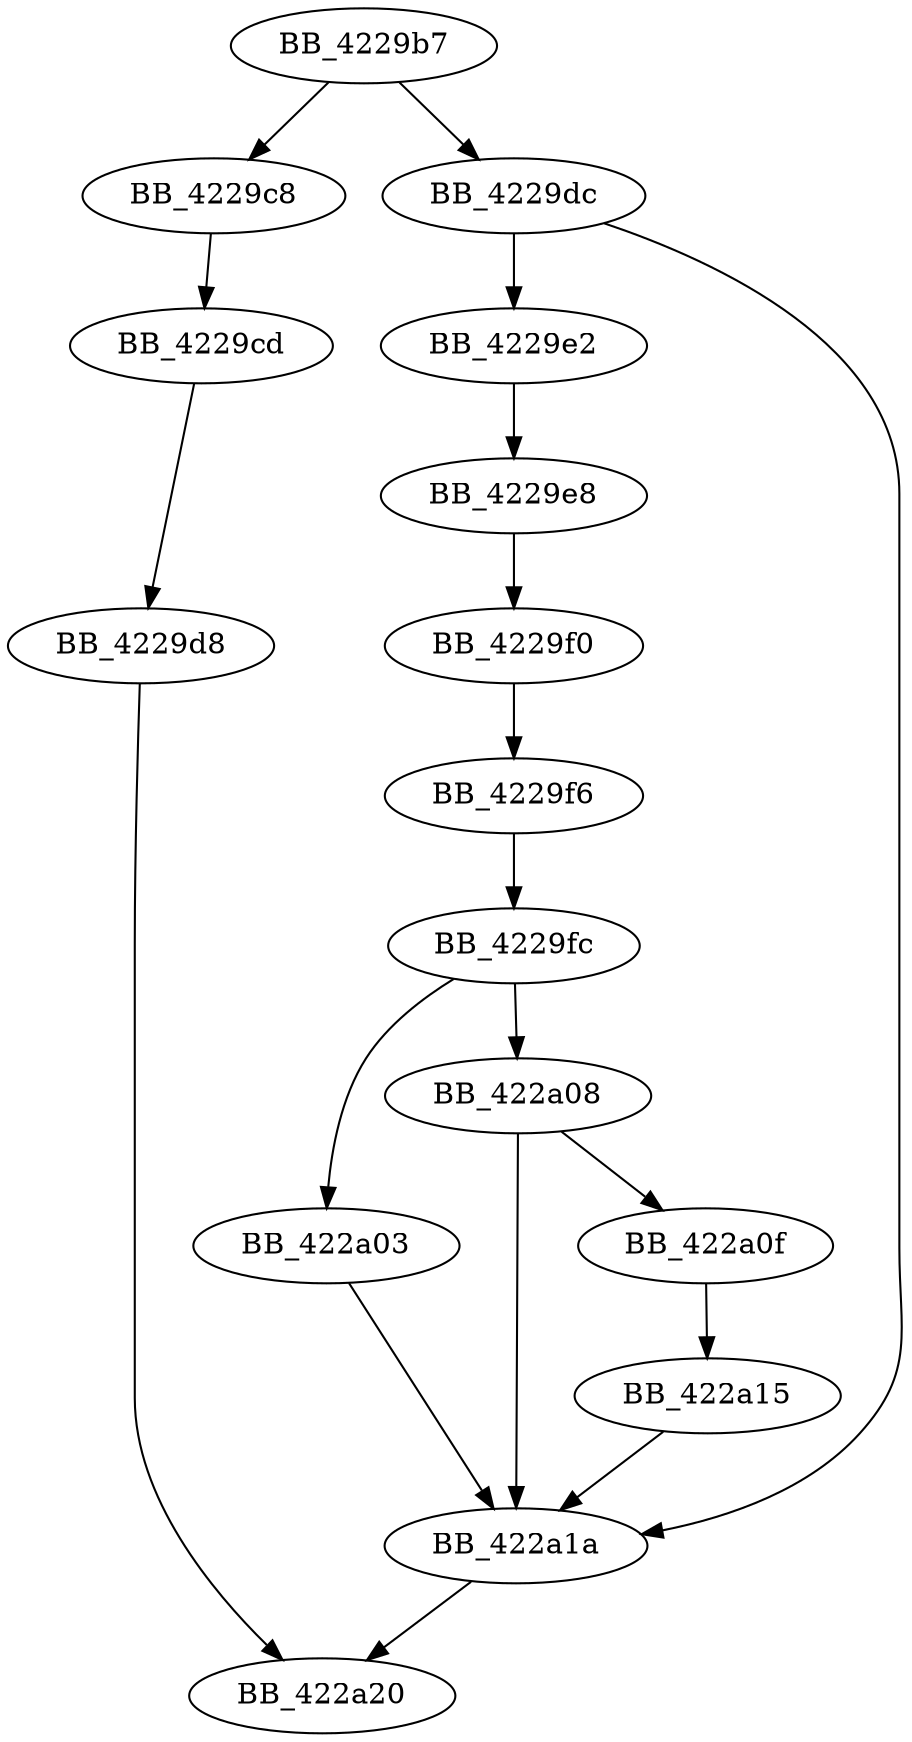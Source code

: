 DiGraph __fclose_nolock{
BB_4229b7->BB_4229c8
BB_4229b7->BB_4229dc
BB_4229c8->BB_4229cd
BB_4229cd->BB_4229d8
BB_4229d8->BB_422a20
BB_4229dc->BB_4229e2
BB_4229dc->BB_422a1a
BB_4229e2->BB_4229e8
BB_4229e8->BB_4229f0
BB_4229f0->BB_4229f6
BB_4229f6->BB_4229fc
BB_4229fc->BB_422a03
BB_4229fc->BB_422a08
BB_422a03->BB_422a1a
BB_422a08->BB_422a0f
BB_422a08->BB_422a1a
BB_422a0f->BB_422a15
BB_422a15->BB_422a1a
BB_422a1a->BB_422a20
}
